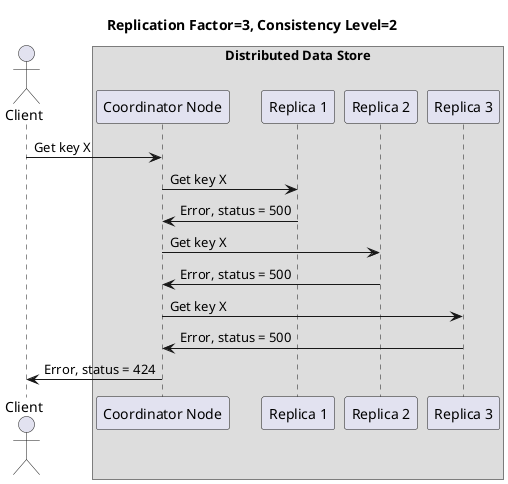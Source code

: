 @startuml

title Replication Factor=3, Consistency Level=2

actor Client as C
box "Distributed Data Store"
participant "Coordinator Node" as CN
participant "Replica 1" as N1
participant "Replica 2" as N2
participant "Replica 3" as N3
end box


C -> CN : Get key X
CN -> N1 : Get key X
N1 -> CN : Error, status = 500

CN -> N2 : Get key X
N2 -> CN : Error, status = 500


CN -> N3 : Get key X
N3 -> CN : Error, status = 500

CN -> C : Error, status = 424

@enduml